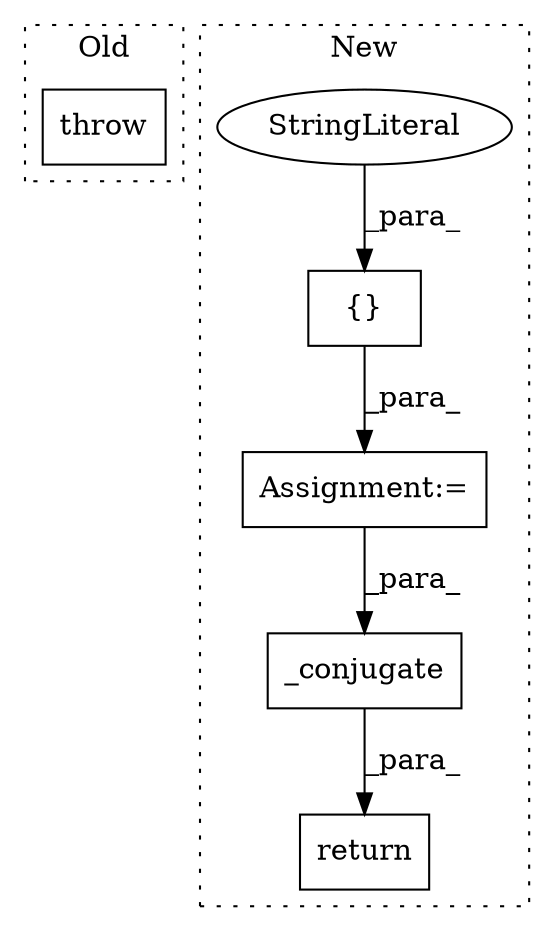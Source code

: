 digraph G {
subgraph cluster0 {
1 [label="throw" a="53" s="74" l="6" shape="box"];
label = "Old";
style="dotted";
}
subgraph cluster1 {
2 [label="_conjugate" a="32" s="469,492" l="11,1" shape="box"];
3 [label="{}" a="4" s="291,308" l="1,1" shape="box"];
4 [label="StringLiteral" a="45" s="297" l="5" shape="ellipse"];
5 [label="Assignment:=" a="7" s="278" l="1" shape="box"];
6 [label="return" a="41" s="462" l="7" shape="box"];
label = "New";
style="dotted";
}
2 -> 6 [label="_para_"];
3 -> 5 [label="_para_"];
4 -> 3 [label="_para_"];
5 -> 2 [label="_para_"];
}